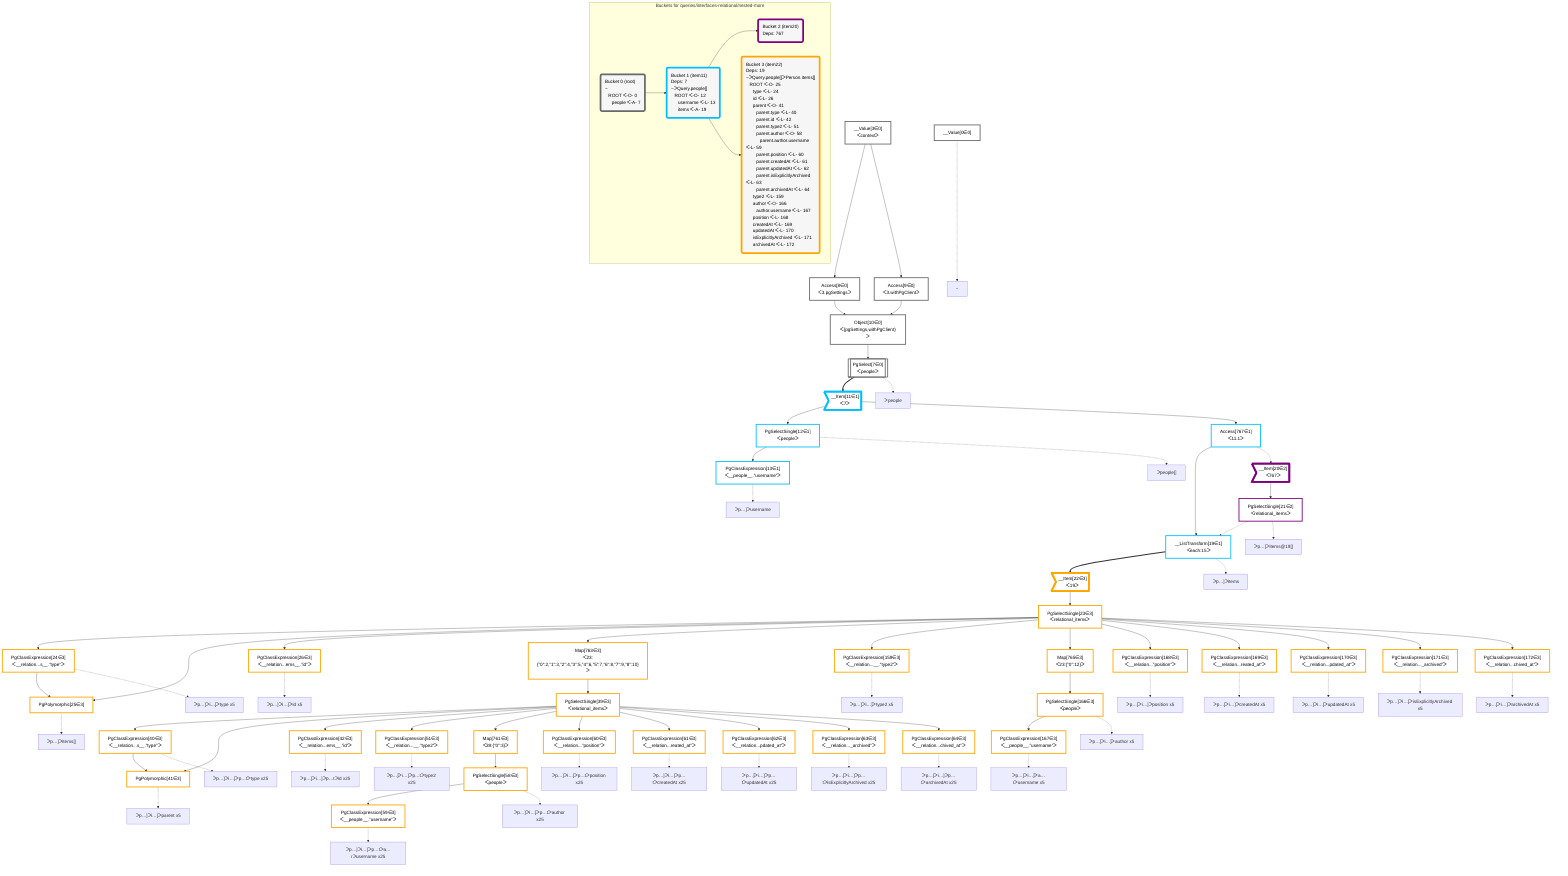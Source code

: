 graph TD
    classDef path fill:#eee,stroke:#000,color:#000
    classDef plan fill:#fff,stroke-width:3px,color:#000
    classDef itemplan fill:#fff,stroke-width:6px,color:#000
    classDef sideeffectplan fill:#f00,stroke-width:6px,color:#000
    classDef bucket fill:#f6f6f6,color:#000,stroke-width:6px,text-align:left


    %% define plans
    __Value0["__Value[0∈0]"]:::plan
    __Value3["__Value[3∈0]<br />ᐸcontextᐳ"]:::plan
    Access8["Access[8∈0]<br />ᐸ3.pgSettingsᐳ"]:::plan
    Access9["Access[9∈0]<br />ᐸ3.withPgClientᐳ"]:::plan
    Object10["Object[10∈0]<br />ᐸ{pgSettings,withPgClient}ᐳ"]:::plan
    PgSelect7[["PgSelect[7∈0]<br />ᐸpeopleᐳ"]]:::plan
    __Item11>"__Item[11∈1]<br />ᐸ7ᐳ"]:::itemplan
    PgSelectSingle12["PgSelectSingle[12∈1]<br />ᐸpeopleᐳ"]:::plan
    PgClassExpression13["PgClassExpression[13∈1]<br />ᐸ__people__.”username”ᐳ"]:::plan
    Access767["Access[767∈1]<br />ᐸ11.1ᐳ"]:::plan
    __ListTransform19["__ListTransform[19∈1]<br />ᐸeach:15ᐳ"]:::plan
    __Item20>"__Item[20∈2]<br />ᐸ767ᐳ"]:::itemplan
    PgSelectSingle21["PgSelectSingle[21∈2]<br />ᐸrelational_itemsᐳ"]:::plan
    __Item22>"__Item[22∈3]<br />ᐸ19ᐳ"]:::itemplan
    PgSelectSingle23["PgSelectSingle[23∈3]<br />ᐸrelational_itemsᐳ"]:::plan
    PgClassExpression24["PgClassExpression[24∈3]<br />ᐸ__relation...s__.”type”ᐳ"]:::plan
    PgPolymorphic25["PgPolymorphic[25∈3]"]:::plan
    PgClassExpression26["PgClassExpression[26∈3]<br />ᐸ__relation...ems__.”id”ᐳ"]:::plan
    Map763["Map[763∈3]<br />ᐸ23:{”0”:2,”1”:3,”2”:4,”3”:5,”4”:6,”5”:7,”6”:8,”7”:9,”8”:10}ᐳ"]:::plan
    PgSelectSingle39["PgSelectSingle[39∈3]<br />ᐸrelational_itemsᐳ"]:::plan
    PgClassExpression40["PgClassExpression[40∈3]<br />ᐸ__relation...s__.”type”ᐳ"]:::plan
    PgPolymorphic41["PgPolymorphic[41∈3]"]:::plan
    PgClassExpression42["PgClassExpression[42∈3]<br />ᐸ__relation...ems__.”id”ᐳ"]:::plan
    PgClassExpression51["PgClassExpression[51∈3]<br />ᐸ__relation...__.”type2”ᐳ"]:::plan
    Map761["Map[761∈3]<br />ᐸ39:{”0”:3}ᐳ"]:::plan
    PgSelectSingle58["PgSelectSingle[58∈3]<br />ᐸpeopleᐳ"]:::plan
    PgClassExpression59["PgClassExpression[59∈3]<br />ᐸ__people__.”username”ᐳ"]:::plan
    PgClassExpression60["PgClassExpression[60∈3]<br />ᐸ__relation...”position”ᐳ"]:::plan
    PgClassExpression61["PgClassExpression[61∈3]<br />ᐸ__relation...reated_at”ᐳ"]:::plan
    PgClassExpression62["PgClassExpression[62∈3]<br />ᐸ__relation...pdated_at”ᐳ"]:::plan
    PgClassExpression63["PgClassExpression[63∈3]<br />ᐸ__relation..._archived”ᐳ"]:::plan
    PgClassExpression64["PgClassExpression[64∈3]<br />ᐸ__relation...chived_at”ᐳ"]:::plan
    PgClassExpression159["PgClassExpression[159∈3]<br />ᐸ__relation...__.”type2”ᐳ"]:::plan
    Map765["Map[765∈3]<br />ᐸ23:{”0”:12}ᐳ"]:::plan
    PgSelectSingle166["PgSelectSingle[166∈3]<br />ᐸpeopleᐳ"]:::plan
    PgClassExpression167["PgClassExpression[167∈3]<br />ᐸ__people__.”username”ᐳ"]:::plan
    PgClassExpression168["PgClassExpression[168∈3]<br />ᐸ__relation...”position”ᐳ"]:::plan
    PgClassExpression169["PgClassExpression[169∈3]<br />ᐸ__relation...reated_at”ᐳ"]:::plan
    PgClassExpression170["PgClassExpression[170∈3]<br />ᐸ__relation...pdated_at”ᐳ"]:::plan
    PgClassExpression171["PgClassExpression[171∈3]<br />ᐸ__relation..._archived”ᐳ"]:::plan
    PgClassExpression172["PgClassExpression[172∈3]<br />ᐸ__relation...chived_at”ᐳ"]:::plan

    %% plan dependencies
    __Value3 --> Access8
    __Value3 --> Access9
    Access8 & Access9 --> Object10
    Object10 --> PgSelect7
    PgSelect7 ==> __Item11
    __Item11 --> PgSelectSingle12
    PgSelectSingle12 --> PgClassExpression13
    __Item11 --> Access767
    Access767 --> __ListTransform19
    PgSelectSingle21 -.-> __ListTransform19
    Access767 -.-> __Item20
    __Item20 --> PgSelectSingle21
    __ListTransform19 ==> __Item22
    __Item22 --> PgSelectSingle23
    PgSelectSingle23 --> PgClassExpression24
    PgSelectSingle23 & PgClassExpression24 --> PgPolymorphic25
    PgSelectSingle23 --> PgClassExpression26
    PgSelectSingle23 --> Map763
    Map763 --> PgSelectSingle39
    PgSelectSingle39 --> PgClassExpression40
    PgSelectSingle39 & PgClassExpression40 --> PgPolymorphic41
    PgSelectSingle39 --> PgClassExpression42
    PgSelectSingle39 --> PgClassExpression51
    PgSelectSingle39 --> Map761
    Map761 --> PgSelectSingle58
    PgSelectSingle58 --> PgClassExpression59
    PgSelectSingle39 --> PgClassExpression60
    PgSelectSingle39 --> PgClassExpression61
    PgSelectSingle39 --> PgClassExpression62
    PgSelectSingle39 --> PgClassExpression63
    PgSelectSingle39 --> PgClassExpression64
    PgSelectSingle23 --> PgClassExpression159
    PgSelectSingle23 --> Map765
    Map765 --> PgSelectSingle166
    PgSelectSingle166 --> PgClassExpression167
    PgSelectSingle23 --> PgClassExpression168
    PgSelectSingle23 --> PgClassExpression169
    PgSelectSingle23 --> PgClassExpression170
    PgSelectSingle23 --> PgClassExpression171
    PgSelectSingle23 --> PgClassExpression172

    %% plan-to-path relationships
    P0["~"]
    __Value0 -.-> P0
    P7["ᐳpeople"]
    PgSelect7 -.-> P7
    P12["ᐳpeople[]"]
    PgSelectSingle12 -.-> P12
    P13["ᐳp…]ᐳusername"]
    PgClassExpression13 -.-> P13
    P19["ᐳp…]ᐳitems"]
    __ListTransform19 -.-> P19
    P21["ᐳp…]ᐳitems@19[]"]
    PgSelectSingle21 -.-> P21
    P24["ᐳp…]ᐳi…]ᐳtype x5"]
    PgClassExpression24 -.-> P24
    P25["ᐳp…]ᐳitems[]"]
    PgPolymorphic25 -.-> P25
    P26["ᐳp…]ᐳi…]ᐳid x5"]
    PgClassExpression26 -.-> P26
    P40["ᐳp…]ᐳi…]ᐳp…tᐳtype x25"]
    PgClassExpression40 -.-> P40
    P41["ᐳp…]ᐳi…]ᐳparent x5"]
    PgPolymorphic41 -.-> P41
    P42["ᐳp…]ᐳi…]ᐳp…tᐳid x25"]
    PgClassExpression42 -.-> P42
    P51["ᐳp…]ᐳi…]ᐳp…tᐳtype2 x25"]
    PgClassExpression51 -.-> P51
    P58["ᐳp…]ᐳi…]ᐳp…tᐳauthor x25"]
    PgSelectSingle58 -.-> P58
    P59["ᐳp…]ᐳi…]ᐳp…tᐳa…rᐳusername x25"]
    PgClassExpression59 -.-> P59
    P60["ᐳp…]ᐳi…]ᐳp…tᐳposition x25"]
    PgClassExpression60 -.-> P60
    P61["ᐳp…]ᐳi…]ᐳp…tᐳcreatedAt x25"]
    PgClassExpression61 -.-> P61
    P62["ᐳp…]ᐳi…]ᐳp…tᐳupdatedAt x25"]
    PgClassExpression62 -.-> P62
    P63["ᐳp…]ᐳi…]ᐳp…tᐳisExplicitlyArchived x25"]
    PgClassExpression63 -.-> P63
    P64["ᐳp…]ᐳi…]ᐳp…tᐳarchivedAt x25"]
    PgClassExpression64 -.-> P64
    P159["ᐳp…]ᐳi…]ᐳtype2 x5"]
    PgClassExpression159 -.-> P159
    P166["ᐳp…]ᐳi…]ᐳauthor x5"]
    PgSelectSingle166 -.-> P166
    P167["ᐳp…]ᐳi…]ᐳa…rᐳusername x5"]
    PgClassExpression167 -.-> P167
    P168["ᐳp…]ᐳi…]ᐳposition x5"]
    PgClassExpression168 -.-> P168
    P169["ᐳp…]ᐳi…]ᐳcreatedAt x5"]
    PgClassExpression169 -.-> P169
    P170["ᐳp…]ᐳi…]ᐳupdatedAt x5"]
    PgClassExpression170 -.-> P170
    P171["ᐳp…]ᐳi…]ᐳisExplicitlyArchived x5"]
    PgClassExpression171 -.-> P171
    P172["ᐳp…]ᐳi…]ᐳarchivedAt x5"]
    PgClassExpression172 -.-> P172

    subgraph "Buckets for queries/interfaces-relational/nested-more"
    Bucket0("Bucket 0 (root)<br />~<br />⠀ROOT ᐸ-O- 0<br />⠀⠀people ᐸ-A- 7"):::bucket
    classDef bucket0 stroke:#696969
    class Bucket0,__Value0,__Value3,PgSelect7,Access8,Access9,Object10 bucket0
    Bucket1("Bucket 1 (item11)<br />Deps: 7<br />~ᐳQuery.people[]<br />⠀ROOT ᐸ-O- 12<br />⠀⠀username ᐸ-L- 13<br />⠀⠀items ᐸ-A- 19"):::bucket
    classDef bucket1 stroke:#00bfff
    class Bucket1,__Item11,PgSelectSingle12,PgClassExpression13,__ListTransform19,Access767 bucket1
    Bucket2("Bucket 2 (item20)<br />Deps: 767"):::bucket
    classDef bucket2 stroke:#7f007f
    class Bucket2,__Item20,PgSelectSingle21 bucket2
    Bucket3("Bucket 3 (item22)<br />Deps: 19<br />~ᐳQuery.people[]ᐳPerson.items[]<br />⠀ROOT ᐸ-O- 25<br />⠀⠀type ᐸ-L- 24<br />⠀⠀id ᐸ-L- 26<br />⠀⠀parent ᐸ-O- 41<br />⠀⠀⠀parent.type ᐸ-L- 40<br />⠀⠀⠀parent.id ᐸ-L- 42<br />⠀⠀⠀parent.type2 ᐸ-L- 51<br />⠀⠀⠀parent.author ᐸ-O- 58<br />⠀⠀⠀⠀parent.author.username ᐸ-L- 59<br />⠀⠀⠀parent.position ᐸ-L- 60<br />⠀⠀⠀parent.createdAt ᐸ-L- 61<br />⠀⠀⠀parent.updatedAt ᐸ-L- 62<br />⠀⠀⠀parent.isExplicitlyArchived ᐸ-L- 63<br />⠀⠀⠀parent.archivedAt ᐸ-L- 64<br />⠀⠀type2 ᐸ-L- 159<br />⠀⠀author ᐸ-O- 166<br />⠀⠀⠀author.username ᐸ-L- 167<br />⠀⠀position ᐸ-L- 168<br />⠀⠀createdAt ᐸ-L- 169<br />⠀⠀updatedAt ᐸ-L- 170<br />⠀⠀isExplicitlyArchived ᐸ-L- 171<br />⠀⠀archivedAt ᐸ-L- 172"):::bucket
    classDef bucket3 stroke:#ffa500
    class Bucket3,__Item22,PgSelectSingle23,PgClassExpression24,PgPolymorphic25,PgClassExpression26,PgSelectSingle39,PgClassExpression40,PgPolymorphic41,PgClassExpression42,PgClassExpression51,PgSelectSingle58,PgClassExpression59,PgClassExpression60,PgClassExpression61,PgClassExpression62,PgClassExpression63,PgClassExpression64,PgClassExpression159,PgSelectSingle166,PgClassExpression167,PgClassExpression168,PgClassExpression169,PgClassExpression170,PgClassExpression171,PgClassExpression172,Map761,Map763,Map765 bucket3
    Bucket0 --> Bucket1
    Bucket1 --> Bucket2 & Bucket3
    end
